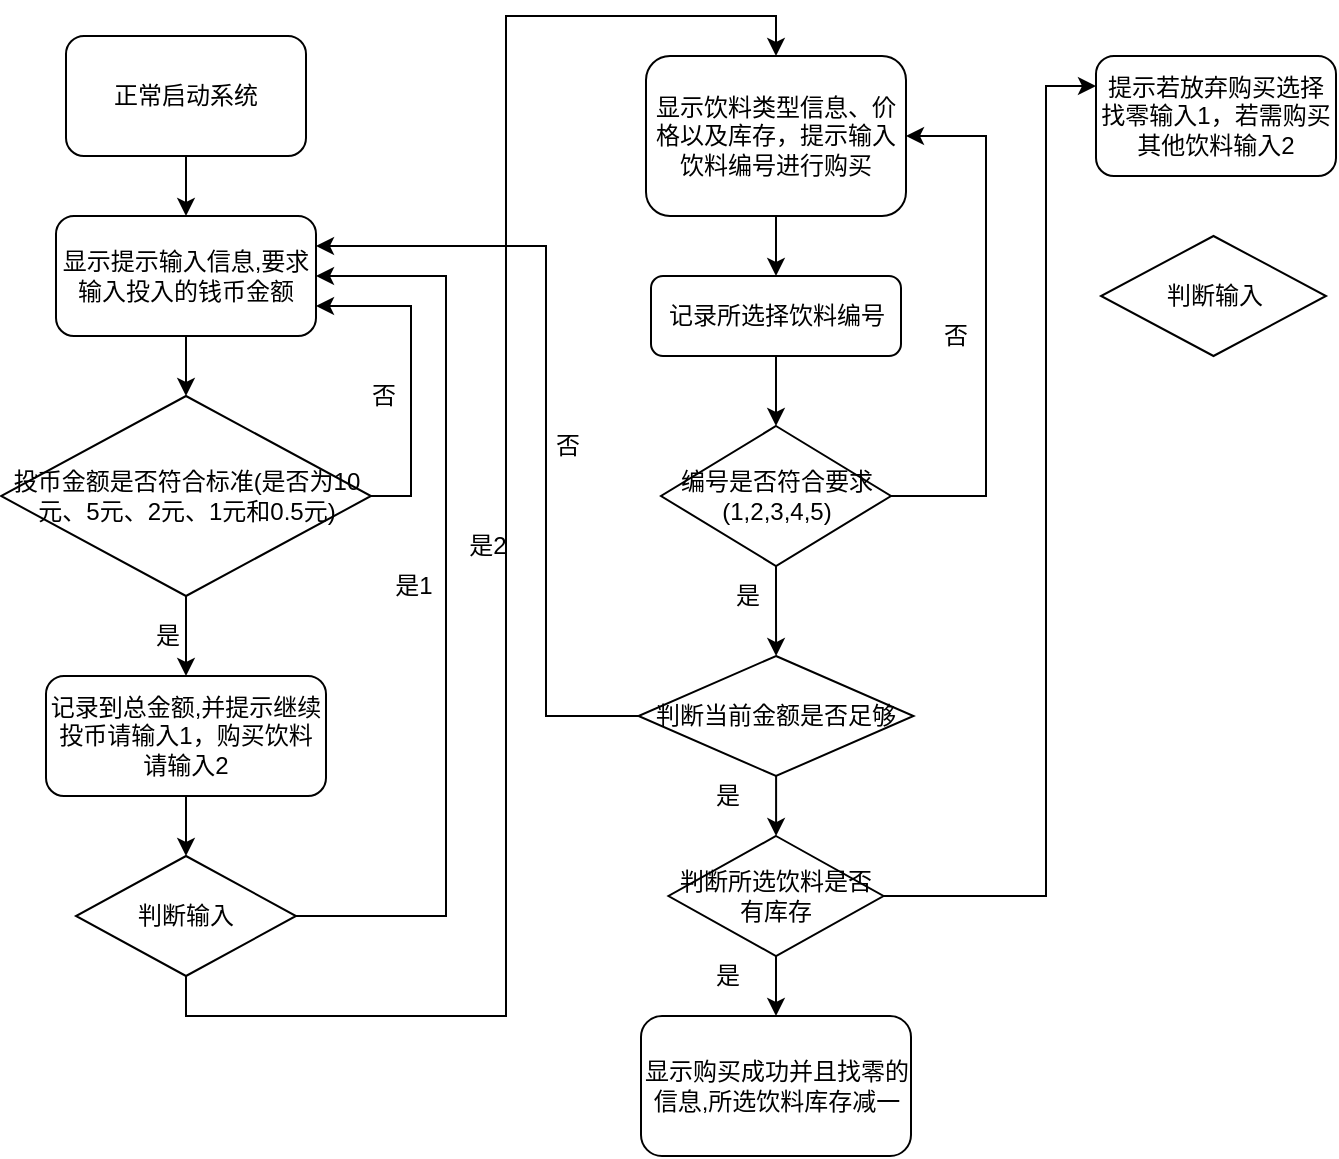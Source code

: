 <mxfile version="17.4.5" type="github">
  <diagram id="FJGyW_m41Oil5FD7QTVI" name="Page-1">
    <mxGraphModel dx="1278" dy="491" grid="1" gridSize="10" guides="1" tooltips="1" connect="1" arrows="1" fold="1" page="1" pageScale="1" pageWidth="1169" pageHeight="1654" math="0" shadow="0">
      <root>
        <mxCell id="0" />
        <mxCell id="1" parent="0" />
        <mxCell id="zHj45qtNkuRzu1C0QYln-14" value="" style="edgeStyle=orthogonalEdgeStyle;rounded=0;orthogonalLoop=1;jettySize=auto;html=1;" edge="1" parent="1" source="zHj45qtNkuRzu1C0QYln-1" target="zHj45qtNkuRzu1C0QYln-2">
          <mxGeometry relative="1" as="geometry" />
        </mxCell>
        <mxCell id="zHj45qtNkuRzu1C0QYln-1" value="正常启动系统" style="rounded=1;whiteSpace=wrap;html=1;" vertex="1" parent="1">
          <mxGeometry x="70" y="30" width="120" height="60" as="geometry" />
        </mxCell>
        <mxCell id="zHj45qtNkuRzu1C0QYln-13" value="" style="edgeStyle=orthogonalEdgeStyle;rounded=0;orthogonalLoop=1;jettySize=auto;html=1;" edge="1" parent="1" source="zHj45qtNkuRzu1C0QYln-2" target="zHj45qtNkuRzu1C0QYln-5">
          <mxGeometry relative="1" as="geometry" />
        </mxCell>
        <mxCell id="zHj45qtNkuRzu1C0QYln-2" value="显示提示输入信息,要求输入投入的钱币金额" style="rounded=1;whiteSpace=wrap;html=1;" vertex="1" parent="1">
          <mxGeometry x="65" y="120" width="130" height="60" as="geometry" />
        </mxCell>
        <mxCell id="zHj45qtNkuRzu1C0QYln-8" style="edgeStyle=orthogonalEdgeStyle;rounded=0;orthogonalLoop=1;jettySize=auto;html=1;exitX=0.5;exitY=1;exitDx=0;exitDy=0;entryX=0.5;entryY=0;entryDx=0;entryDy=0;" edge="1" parent="1" source="zHj45qtNkuRzu1C0QYln-5" target="zHj45qtNkuRzu1C0QYln-6">
          <mxGeometry relative="1" as="geometry" />
        </mxCell>
        <mxCell id="zHj45qtNkuRzu1C0QYln-15" style="edgeStyle=orthogonalEdgeStyle;rounded=0;orthogonalLoop=1;jettySize=auto;html=1;exitX=1;exitY=0.5;exitDx=0;exitDy=0;entryX=1;entryY=0.75;entryDx=0;entryDy=0;" edge="1" parent="1" source="zHj45qtNkuRzu1C0QYln-5" target="zHj45qtNkuRzu1C0QYln-2">
          <mxGeometry relative="1" as="geometry" />
        </mxCell>
        <mxCell id="zHj45qtNkuRzu1C0QYln-5" value="投币金额是否符合标准(是否为10元、5元、2元、1元和0.5元)" style="rhombus;whiteSpace=wrap;html=1;" vertex="1" parent="1">
          <mxGeometry x="37.5" y="210" width="185" height="100" as="geometry" />
        </mxCell>
        <mxCell id="zHj45qtNkuRzu1C0QYln-11" value="" style="edgeStyle=orthogonalEdgeStyle;rounded=0;orthogonalLoop=1;jettySize=auto;html=1;" edge="1" parent="1" source="zHj45qtNkuRzu1C0QYln-6" target="zHj45qtNkuRzu1C0QYln-7">
          <mxGeometry relative="1" as="geometry" />
        </mxCell>
        <mxCell id="zHj45qtNkuRzu1C0QYln-6" value="记录到总金额,并提示继续投币请输入1，购买饮料请输入2" style="rounded=1;whiteSpace=wrap;html=1;" vertex="1" parent="1">
          <mxGeometry x="60" y="350" width="140" height="60" as="geometry" />
        </mxCell>
        <mxCell id="zHj45qtNkuRzu1C0QYln-18" style="edgeStyle=orthogonalEdgeStyle;rounded=0;orthogonalLoop=1;jettySize=auto;html=1;exitX=1;exitY=0.5;exitDx=0;exitDy=0;entryX=1;entryY=0.5;entryDx=0;entryDy=0;" edge="1" parent="1" source="zHj45qtNkuRzu1C0QYln-7" target="zHj45qtNkuRzu1C0QYln-2">
          <mxGeometry relative="1" as="geometry">
            <Array as="points">
              <mxPoint x="260" y="470" />
              <mxPoint x="260" y="150" />
            </Array>
          </mxGeometry>
        </mxCell>
        <mxCell id="zHj45qtNkuRzu1C0QYln-19" style="edgeStyle=orthogonalEdgeStyle;rounded=0;orthogonalLoop=1;jettySize=auto;html=1;exitX=0.5;exitY=1;exitDx=0;exitDy=0;entryX=0.5;entryY=0;entryDx=0;entryDy=0;" edge="1" parent="1" source="zHj45qtNkuRzu1C0QYln-7" target="zHj45qtNkuRzu1C0QYln-17">
          <mxGeometry relative="1" as="geometry">
            <Array as="points">
              <mxPoint x="130" y="520" />
              <mxPoint x="290" y="520" />
              <mxPoint x="290" y="20" />
              <mxPoint x="425" y="20" />
            </Array>
          </mxGeometry>
        </mxCell>
        <mxCell id="zHj45qtNkuRzu1C0QYln-7" value="判断输入" style="rhombus;whiteSpace=wrap;html=1;" vertex="1" parent="1">
          <mxGeometry x="75" y="440" width="110" height="60" as="geometry" />
        </mxCell>
        <mxCell id="zHj45qtNkuRzu1C0QYln-9" value="是" style="text;html=1;strokeColor=none;fillColor=none;align=center;verticalAlign=middle;whiteSpace=wrap;rounded=0;" vertex="1" parent="1">
          <mxGeometry x="100" y="320" width="42" height="20" as="geometry" />
        </mxCell>
        <mxCell id="zHj45qtNkuRzu1C0QYln-10" value="是1" style="text;html=1;strokeColor=none;fillColor=none;align=center;verticalAlign=middle;whiteSpace=wrap;rounded=0;" vertex="1" parent="1">
          <mxGeometry x="222.5" y="295" width="42" height="20" as="geometry" />
        </mxCell>
        <mxCell id="zHj45qtNkuRzu1C0QYln-16" value="否" style="text;html=1;strokeColor=none;fillColor=none;align=center;verticalAlign=middle;whiteSpace=wrap;rounded=0;" vertex="1" parent="1">
          <mxGeometry x="208" y="200" width="42" height="20" as="geometry" />
        </mxCell>
        <mxCell id="zHj45qtNkuRzu1C0QYln-23" value="" style="edgeStyle=orthogonalEdgeStyle;rounded=0;orthogonalLoop=1;jettySize=auto;html=1;" edge="1" parent="1" source="zHj45qtNkuRzu1C0QYln-17" target="zHj45qtNkuRzu1C0QYln-22">
          <mxGeometry relative="1" as="geometry" />
        </mxCell>
        <mxCell id="zHj45qtNkuRzu1C0QYln-17" value="显示饮料类型信息、价格以及库存，提示输入饮料编号进行购买" style="rounded=1;whiteSpace=wrap;html=1;" vertex="1" parent="1">
          <mxGeometry x="360" y="40" width="130" height="80" as="geometry" />
        </mxCell>
        <mxCell id="zHj45qtNkuRzu1C0QYln-20" value="是2" style="text;html=1;strokeColor=none;fillColor=none;align=center;verticalAlign=middle;whiteSpace=wrap;rounded=0;" vertex="1" parent="1">
          <mxGeometry x="260" y="275" width="42" height="20" as="geometry" />
        </mxCell>
        <mxCell id="zHj45qtNkuRzu1C0QYln-25" value="" style="edgeStyle=orthogonalEdgeStyle;rounded=0;orthogonalLoop=1;jettySize=auto;html=1;" edge="1" parent="1" source="zHj45qtNkuRzu1C0QYln-22" target="zHj45qtNkuRzu1C0QYln-24">
          <mxGeometry relative="1" as="geometry" />
        </mxCell>
        <mxCell id="zHj45qtNkuRzu1C0QYln-22" value="记录所选择饮料编号" style="rounded=1;whiteSpace=wrap;html=1;" vertex="1" parent="1">
          <mxGeometry x="362.5" y="150" width="125" height="40" as="geometry" />
        </mxCell>
        <mxCell id="zHj45qtNkuRzu1C0QYln-26" style="edgeStyle=orthogonalEdgeStyle;rounded=0;orthogonalLoop=1;jettySize=auto;html=1;exitX=1;exitY=0.5;exitDx=0;exitDy=0;entryX=1;entryY=0.5;entryDx=0;entryDy=0;" edge="1" parent="1" source="zHj45qtNkuRzu1C0QYln-24" target="zHj45qtNkuRzu1C0QYln-17">
          <mxGeometry relative="1" as="geometry">
            <Array as="points">
              <mxPoint x="530" y="260" />
              <mxPoint x="530" y="80" />
            </Array>
          </mxGeometry>
        </mxCell>
        <mxCell id="zHj45qtNkuRzu1C0QYln-29" value="" style="edgeStyle=orthogonalEdgeStyle;rounded=0;orthogonalLoop=1;jettySize=auto;html=1;" edge="1" parent="1" source="zHj45qtNkuRzu1C0QYln-24" target="zHj45qtNkuRzu1C0QYln-28">
          <mxGeometry relative="1" as="geometry" />
        </mxCell>
        <mxCell id="zHj45qtNkuRzu1C0QYln-24" value="编号是否符合要求(1,2,3,4,5)" style="rhombus;whiteSpace=wrap;html=1;" vertex="1" parent="1">
          <mxGeometry x="367.5" y="225" width="115" height="70" as="geometry" />
        </mxCell>
        <mxCell id="zHj45qtNkuRzu1C0QYln-27" value="否" style="text;html=1;strokeColor=none;fillColor=none;align=center;verticalAlign=middle;whiteSpace=wrap;rounded=0;" vertex="1" parent="1">
          <mxGeometry x="493.75" y="170" width="42" height="20" as="geometry" />
        </mxCell>
        <mxCell id="zHj45qtNkuRzu1C0QYln-32" value="" style="edgeStyle=orthogonalEdgeStyle;rounded=0;orthogonalLoop=1;jettySize=auto;html=1;" edge="1" parent="1" source="zHj45qtNkuRzu1C0QYln-28" target="zHj45qtNkuRzu1C0QYln-31">
          <mxGeometry relative="1" as="geometry" />
        </mxCell>
        <mxCell id="zHj45qtNkuRzu1C0QYln-43" style="edgeStyle=orthogonalEdgeStyle;rounded=0;orthogonalLoop=1;jettySize=auto;html=1;exitX=0;exitY=0.5;exitDx=0;exitDy=0;entryX=1;entryY=0.25;entryDx=0;entryDy=0;" edge="1" parent="1" source="zHj45qtNkuRzu1C0QYln-28" target="zHj45qtNkuRzu1C0QYln-2">
          <mxGeometry relative="1" as="geometry">
            <Array as="points">
              <mxPoint x="310" y="370" />
              <mxPoint x="310" y="135" />
            </Array>
          </mxGeometry>
        </mxCell>
        <mxCell id="zHj45qtNkuRzu1C0QYln-28" value="判断当前金额是否足够" style="rhombus;whiteSpace=wrap;html=1;" vertex="1" parent="1">
          <mxGeometry x="356.25" y="340" width="137.5" height="60" as="geometry" />
        </mxCell>
        <mxCell id="zHj45qtNkuRzu1C0QYln-30" value="是" style="text;html=1;strokeColor=none;fillColor=none;align=center;verticalAlign=middle;whiteSpace=wrap;rounded=0;" vertex="1" parent="1">
          <mxGeometry x="390" y="300" width="42" height="20" as="geometry" />
        </mxCell>
        <mxCell id="zHj45qtNkuRzu1C0QYln-35" style="edgeStyle=orthogonalEdgeStyle;rounded=0;orthogonalLoop=1;jettySize=auto;html=1;exitX=0.5;exitY=1;exitDx=0;exitDy=0;entryX=0.5;entryY=0;entryDx=0;entryDy=0;" edge="1" parent="1" source="zHj45qtNkuRzu1C0QYln-31" target="zHj45qtNkuRzu1C0QYln-34">
          <mxGeometry relative="1" as="geometry" />
        </mxCell>
        <mxCell id="zHj45qtNkuRzu1C0QYln-45" style="edgeStyle=orthogonalEdgeStyle;rounded=0;orthogonalLoop=1;jettySize=auto;html=1;exitX=1;exitY=0.5;exitDx=0;exitDy=0;entryX=0;entryY=0.25;entryDx=0;entryDy=0;" edge="1" parent="1" source="zHj45qtNkuRzu1C0QYln-31" target="zHj45qtNkuRzu1C0QYln-42">
          <mxGeometry relative="1" as="geometry">
            <Array as="points">
              <mxPoint x="560" y="460" />
              <mxPoint x="560" y="55" />
            </Array>
          </mxGeometry>
        </mxCell>
        <mxCell id="zHj45qtNkuRzu1C0QYln-31" value="判断所选饮料是否有库存" style="rhombus;whiteSpace=wrap;html=1;" vertex="1" parent="1">
          <mxGeometry x="371.25" y="430" width="107.5" height="60" as="geometry" />
        </mxCell>
        <mxCell id="zHj45qtNkuRzu1C0QYln-33" value="是" style="text;html=1;strokeColor=none;fillColor=none;align=center;verticalAlign=middle;whiteSpace=wrap;rounded=0;" vertex="1" parent="1">
          <mxGeometry x="380" y="400" width="42" height="20" as="geometry" />
        </mxCell>
        <mxCell id="zHj45qtNkuRzu1C0QYln-34" value="显示购买成功并且找零的信息,所选饮料库存减一" style="rounded=1;whiteSpace=wrap;html=1;" vertex="1" parent="1">
          <mxGeometry x="357.5" y="520" width="135" height="70" as="geometry" />
        </mxCell>
        <mxCell id="zHj45qtNkuRzu1C0QYln-36" value="是" style="text;html=1;strokeColor=none;fillColor=none;align=center;verticalAlign=middle;whiteSpace=wrap;rounded=0;" vertex="1" parent="1">
          <mxGeometry x="380" y="490" width="42" height="20" as="geometry" />
        </mxCell>
        <mxCell id="zHj45qtNkuRzu1C0QYln-38" value="否" style="text;html=1;strokeColor=none;fillColor=none;align=center;verticalAlign=middle;whiteSpace=wrap;rounded=0;" vertex="1" parent="1">
          <mxGeometry x="300" y="225" width="42" height="20" as="geometry" />
        </mxCell>
        <mxCell id="zHj45qtNkuRzu1C0QYln-42" value="提示若放弃购买选择找零输入1，若需购买其他饮料输入2" style="rounded=1;whiteSpace=wrap;html=1;" vertex="1" parent="1">
          <mxGeometry x="585" y="40" width="120" height="60" as="geometry" />
        </mxCell>
        <mxCell id="zHj45qtNkuRzu1C0QYln-46" value="判断输入" style="rhombus;whiteSpace=wrap;html=1;" vertex="1" parent="1">
          <mxGeometry x="587.5" y="130" width="112.5" height="60" as="geometry" />
        </mxCell>
      </root>
    </mxGraphModel>
  </diagram>
</mxfile>
